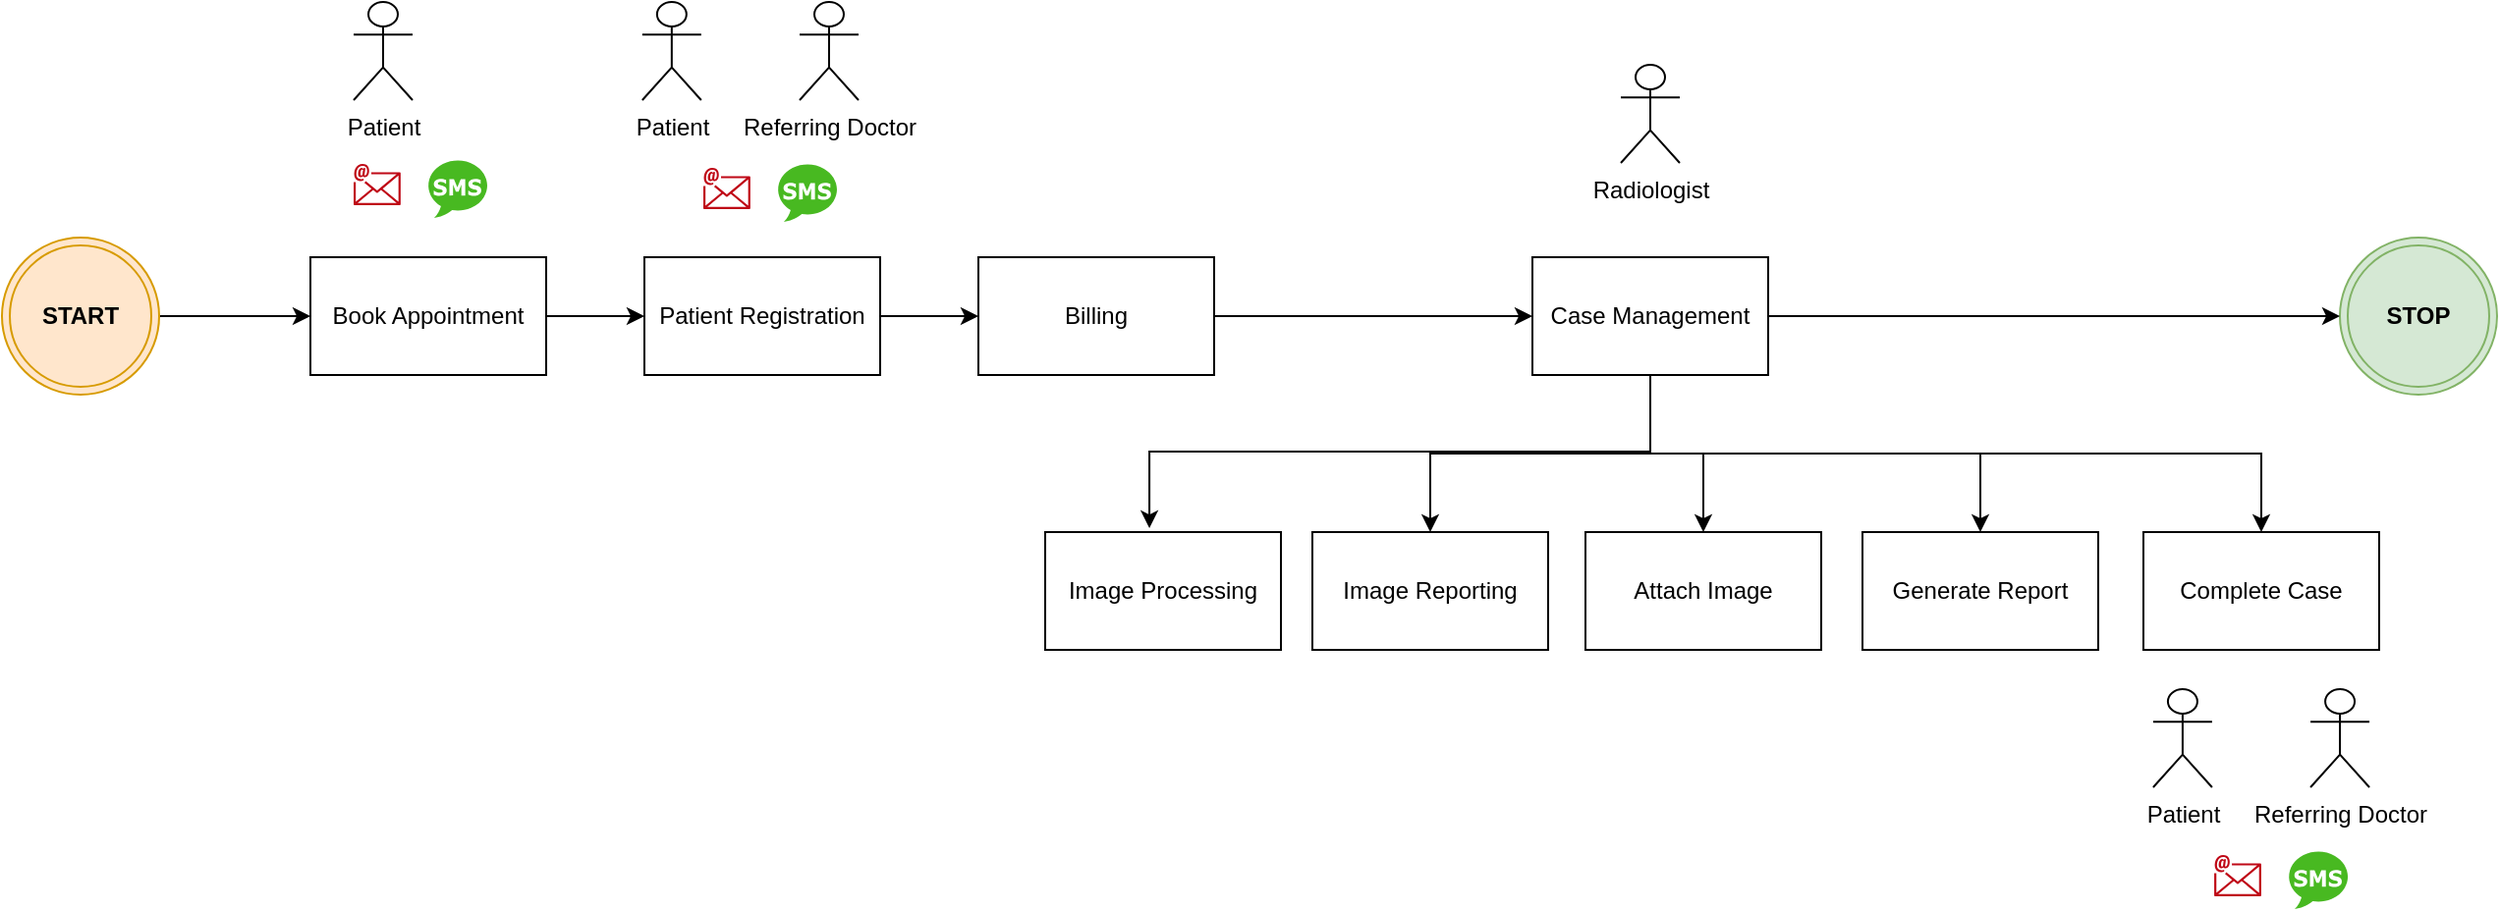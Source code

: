 <mxfile version="16.6.4" type="github">
  <diagram id="DTUDWaw7HAPkBmmaw32k" name="Page-1">
    <mxGraphModel dx="1896" dy="1005" grid="1" gridSize="10" guides="1" tooltips="1" connect="1" arrows="1" fold="1" page="1" pageScale="1" pageWidth="850" pageHeight="1100" math="0" shadow="0">
      <root>
        <mxCell id="0" />
        <mxCell id="1" parent="0" />
        <mxCell id="K_8VgHZnTsegJk7dObxU-1" value="Book Appointment" style="rounded=0;whiteSpace=wrap;html=1;" vertex="1" parent="1">
          <mxGeometry x="177" y="290" width="120" height="60" as="geometry" />
        </mxCell>
        <object label="Patient" Patient="" id="K_8VgHZnTsegJk7dObxU-2">
          <mxCell style="shape=umlActor;verticalLabelPosition=bottom;verticalAlign=top;html=1;outlineConnect=0;" vertex="1" parent="1">
            <mxGeometry x="199" y="160" width="30" height="50" as="geometry" />
          </mxCell>
        </object>
        <mxCell id="K_8VgHZnTsegJk7dObxU-7" value="Patient Registration" style="rounded=0;whiteSpace=wrap;html=1;" vertex="1" parent="1">
          <mxGeometry x="347" y="290" width="120" height="60" as="geometry" />
        </mxCell>
        <mxCell id="K_8VgHZnTsegJk7dObxU-8" value="Billing" style="rounded=0;whiteSpace=wrap;html=1;" vertex="1" parent="1">
          <mxGeometry x="517" y="290" width="120" height="60" as="geometry" />
        </mxCell>
        <mxCell id="K_8VgHZnTsegJk7dObxU-9" value="" style="sketch=0;outlineConnect=0;fontColor=#232F3E;gradientColor=none;fillColor=#BF0816;strokeColor=none;dashed=0;verticalLabelPosition=bottom;verticalAlign=top;align=center;html=1;fontSize=12;fontStyle=0;aspect=fixed;shape=mxgraph.aws4.email;" vertex="1" parent="1">
          <mxGeometry x="199" y="238" width="23.92" height="30" as="geometry" />
        </mxCell>
        <mxCell id="K_8VgHZnTsegJk7dObxU-10" value="" style="dashed=0;outlineConnect=0;html=1;align=center;labelPosition=center;verticalLabelPosition=bottom;verticalAlign=top;shape=mxgraph.weblogos.sms;fillColor=#48B921;strokeColor=none" vertex="1" parent="1">
          <mxGeometry x="237" y="240" width="30" height="30" as="geometry" />
        </mxCell>
        <object label="Referring Doctor" Patient="" id="K_8VgHZnTsegJk7dObxU-11">
          <mxCell style="shape=umlActor;verticalLabelPosition=bottom;verticalAlign=top;html=1;outlineConnect=0;" vertex="1" parent="1">
            <mxGeometry x="426" y="160" width="30" height="50" as="geometry" />
          </mxCell>
        </object>
        <mxCell id="K_8VgHZnTsegJk7dObxU-13" value="" style="sketch=0;outlineConnect=0;fontColor=#232F3E;gradientColor=none;fillColor=#BF0816;strokeColor=none;dashed=0;verticalLabelPosition=bottom;verticalAlign=top;align=center;html=1;fontSize=12;fontStyle=0;aspect=fixed;shape=mxgraph.aws4.email;" vertex="1" parent="1">
          <mxGeometry x="377" y="240" width="23.92" height="30" as="geometry" />
        </mxCell>
        <mxCell id="K_8VgHZnTsegJk7dObxU-14" value="" style="dashed=0;outlineConnect=0;html=1;align=center;labelPosition=center;verticalLabelPosition=bottom;verticalAlign=top;shape=mxgraph.weblogos.sms;fillColor=#48B921;strokeColor=none" vertex="1" parent="1">
          <mxGeometry x="415" y="242" width="30" height="30" as="geometry" />
        </mxCell>
        <object label="Patient" Patient="" id="K_8VgHZnTsegJk7dObxU-17">
          <mxCell style="shape=umlActor;verticalLabelPosition=bottom;verticalAlign=top;html=1;outlineConnect=0;" vertex="1" parent="1">
            <mxGeometry x="345.92" y="160" width="30" height="50" as="geometry" />
          </mxCell>
        </object>
        <mxCell id="K_8VgHZnTsegJk7dObxU-18" value="Case Management" style="rounded=0;whiteSpace=wrap;html=1;" vertex="1" parent="1">
          <mxGeometry x="799" y="290" width="120" height="60" as="geometry" />
        </mxCell>
        <mxCell id="K_8VgHZnTsegJk7dObxU-19" value="Image Processing" style="rounded=0;whiteSpace=wrap;html=1;" vertex="1" parent="1">
          <mxGeometry x="551" y="430" width="120" height="60" as="geometry" />
        </mxCell>
        <mxCell id="K_8VgHZnTsegJk7dObxU-22" value="" style="edgeStyle=segmentEdgeStyle;endArrow=classic;html=1;rounded=0;exitX=1;exitY=0.5;exitDx=0;exitDy=0;entryX=0;entryY=0.5;entryDx=0;entryDy=0;" edge="1" parent="1" source="K_8VgHZnTsegJk7dObxU-1" target="K_8VgHZnTsegJk7dObxU-7">
          <mxGeometry width="50" height="50" relative="1" as="geometry">
            <mxPoint x="317" y="410" as="sourcePoint" />
            <mxPoint x="367" y="360" as="targetPoint" />
          </mxGeometry>
        </mxCell>
        <mxCell id="K_8VgHZnTsegJk7dObxU-23" value="" style="edgeStyle=segmentEdgeStyle;endArrow=classic;html=1;rounded=0;exitX=1;exitY=0.5;exitDx=0;exitDy=0;entryX=0;entryY=0.5;entryDx=0;entryDy=0;" edge="1" parent="1" source="K_8VgHZnTsegJk7dObxU-7" target="K_8VgHZnTsegJk7dObxU-8">
          <mxGeometry width="50" height="50" relative="1" as="geometry">
            <mxPoint x="307" y="330" as="sourcePoint" />
            <mxPoint x="357" y="330" as="targetPoint" />
          </mxGeometry>
        </mxCell>
        <mxCell id="K_8VgHZnTsegJk7dObxU-24" value="" style="edgeStyle=segmentEdgeStyle;endArrow=classic;html=1;rounded=0;exitX=1;exitY=0.5;exitDx=0;exitDy=0;entryX=0;entryY=0.5;entryDx=0;entryDy=0;" edge="1" parent="1" source="K_8VgHZnTsegJk7dObxU-8" target="K_8VgHZnTsegJk7dObxU-18">
          <mxGeometry width="50" height="50" relative="1" as="geometry">
            <mxPoint x="317" y="340" as="sourcePoint" />
            <mxPoint x="367" y="340" as="targetPoint" />
          </mxGeometry>
        </mxCell>
        <mxCell id="K_8VgHZnTsegJk7dObxU-25" value="Image Reporting" style="rounded=0;whiteSpace=wrap;html=1;" vertex="1" parent="1">
          <mxGeometry x="687" y="430" width="120" height="60" as="geometry" />
        </mxCell>
        <mxCell id="K_8VgHZnTsegJk7dObxU-26" value="Attach Image" style="rounded=0;whiteSpace=wrap;html=1;" vertex="1" parent="1">
          <mxGeometry x="826" y="430" width="120" height="60" as="geometry" />
        </mxCell>
        <mxCell id="K_8VgHZnTsegJk7dObxU-29" value="" style="edgeStyle=elbowEdgeStyle;elbow=vertical;endArrow=classic;html=1;rounded=0;entryX=0.5;entryY=0;entryDx=0;entryDy=0;exitX=0.5;exitY=1;exitDx=0;exitDy=0;" edge="1" parent="1" source="K_8VgHZnTsegJk7dObxU-18" target="K_8VgHZnTsegJk7dObxU-26">
          <mxGeometry width="50" height="50" relative="1" as="geometry">
            <mxPoint x="667" y="410" as="sourcePoint" />
            <mxPoint x="707" y="360" as="targetPoint" />
          </mxGeometry>
        </mxCell>
        <mxCell id="K_8VgHZnTsegJk7dObxU-32" value="" style="edgeStyle=elbowEdgeStyle;elbow=vertical;endArrow=classic;html=1;rounded=0;entryX=0.442;entryY=-0.033;entryDx=0;entryDy=0;entryPerimeter=0;exitX=0.5;exitY=1;exitDx=0;exitDy=0;" edge="1" parent="1" source="K_8VgHZnTsegJk7dObxU-18" target="K_8VgHZnTsegJk7dObxU-19">
          <mxGeometry width="50" height="50" relative="1" as="geometry">
            <mxPoint x="657" y="410" as="sourcePoint" />
            <mxPoint x="707" y="360" as="targetPoint" />
          </mxGeometry>
        </mxCell>
        <mxCell id="K_8VgHZnTsegJk7dObxU-34" value="Generate Report" style="rounded=0;whiteSpace=wrap;html=1;" vertex="1" parent="1">
          <mxGeometry x="967" y="430" width="120" height="60" as="geometry" />
        </mxCell>
        <mxCell id="K_8VgHZnTsegJk7dObxU-35" value="" style="edgeStyle=elbowEdgeStyle;elbow=vertical;endArrow=classic;html=1;rounded=0;entryX=0.5;entryY=0;entryDx=0;entryDy=0;exitX=0.5;exitY=1;exitDx=0;exitDy=0;" edge="1" parent="1" source="K_8VgHZnTsegJk7dObxU-18" target="K_8VgHZnTsegJk7dObxU-34">
          <mxGeometry width="50" height="50" relative="1" as="geometry">
            <mxPoint x="657" y="400" as="sourcePoint" />
            <mxPoint x="707" y="350" as="targetPoint" />
          </mxGeometry>
        </mxCell>
        <mxCell id="K_8VgHZnTsegJk7dObxU-49" style="edgeStyle=orthogonalEdgeStyle;rounded=0;orthogonalLoop=1;jettySize=auto;html=1;exitX=1;exitY=0.5;exitDx=0;exitDy=0;" edge="1" parent="1" source="K_8VgHZnTsegJk7dObxU-36" target="K_8VgHZnTsegJk7dObxU-1">
          <mxGeometry relative="1" as="geometry" />
        </mxCell>
        <mxCell id="K_8VgHZnTsegJk7dObxU-36" value="&lt;b&gt;START&lt;/b&gt;" style="ellipse;shape=doubleEllipse;whiteSpace=wrap;html=1;aspect=fixed;fillColor=#ffe6cc;strokeColor=#d79b00;" vertex="1" parent="1">
          <mxGeometry x="20" y="280" width="80" height="80" as="geometry" />
        </mxCell>
        <mxCell id="K_8VgHZnTsegJk7dObxU-37" value="&lt;b&gt;STOP&lt;/b&gt;" style="ellipse;shape=doubleEllipse;whiteSpace=wrap;html=1;aspect=fixed;fillColor=#d5e8d4;strokeColor=#82b366;" vertex="1" parent="1">
          <mxGeometry x="1210" y="280" width="80" height="80" as="geometry" />
        </mxCell>
        <mxCell id="K_8VgHZnTsegJk7dObxU-38" value="Complete Case" style="rounded=0;whiteSpace=wrap;html=1;" vertex="1" parent="1">
          <mxGeometry x="1110" y="430" width="120" height="60" as="geometry" />
        </mxCell>
        <object label="Referring Doctor" Patient="" id="K_8VgHZnTsegJk7dObxU-43">
          <mxCell style="shape=umlActor;verticalLabelPosition=bottom;verticalAlign=top;html=1;outlineConnect=0;" vertex="1" parent="1">
            <mxGeometry x="1195.04" y="510" width="30" height="50" as="geometry" />
          </mxCell>
        </object>
        <mxCell id="K_8VgHZnTsegJk7dObxU-44" value="" style="sketch=0;outlineConnect=0;fontColor=#232F3E;gradientColor=none;fillColor=#BF0816;strokeColor=none;dashed=0;verticalLabelPosition=bottom;verticalAlign=top;align=center;html=1;fontSize=12;fontStyle=0;aspect=fixed;shape=mxgraph.aws4.email;" vertex="1" parent="1">
          <mxGeometry x="1146.04" y="590" width="23.92" height="30" as="geometry" />
        </mxCell>
        <mxCell id="K_8VgHZnTsegJk7dObxU-45" value="" style="dashed=0;outlineConnect=0;html=1;align=center;labelPosition=center;verticalLabelPosition=bottom;verticalAlign=top;shape=mxgraph.weblogos.sms;fillColor=#48B921;strokeColor=none" vertex="1" parent="1">
          <mxGeometry x="1184.04" y="592" width="30" height="30" as="geometry" />
        </mxCell>
        <object label="Patient" Patient="" id="K_8VgHZnTsegJk7dObxU-46">
          <mxCell style="shape=umlActor;verticalLabelPosition=bottom;verticalAlign=top;html=1;outlineConnect=0;" vertex="1" parent="1">
            <mxGeometry x="1114.96" y="510" width="30" height="50" as="geometry" />
          </mxCell>
        </object>
        <mxCell id="K_8VgHZnTsegJk7dObxU-47" value="" style="edgeStyle=segmentEdgeStyle;endArrow=classic;html=1;rounded=0;exitX=0.5;exitY=1;exitDx=0;exitDy=0;" edge="1" parent="1" source="K_8VgHZnTsegJk7dObxU-18" target="K_8VgHZnTsegJk7dObxU-38">
          <mxGeometry width="50" height="50" relative="1" as="geometry">
            <mxPoint x="477" y="330" as="sourcePoint" />
            <mxPoint x="527" y="330" as="targetPoint" />
            <Array as="points">
              <mxPoint x="859" y="390" />
              <mxPoint x="1170" y="390" />
            </Array>
          </mxGeometry>
        </mxCell>
        <mxCell id="K_8VgHZnTsegJk7dObxU-50" style="edgeStyle=orthogonalEdgeStyle;rounded=0;orthogonalLoop=1;jettySize=auto;html=1;exitX=1;exitY=0.5;exitDx=0;exitDy=0;entryX=0;entryY=0.5;entryDx=0;entryDy=0;" edge="1" parent="1" source="K_8VgHZnTsegJk7dObxU-18" target="K_8VgHZnTsegJk7dObxU-37">
          <mxGeometry relative="1" as="geometry">
            <mxPoint x="110" y="330" as="sourcePoint" />
            <mxPoint x="187" y="330" as="targetPoint" />
          </mxGeometry>
        </mxCell>
        <mxCell id="K_8VgHZnTsegJk7dObxU-51" value="" style="edgeStyle=elbowEdgeStyle;elbow=vertical;endArrow=classic;html=1;rounded=0;entryX=0.5;entryY=0;entryDx=0;entryDy=0;exitX=0.5;exitY=1;exitDx=0;exitDy=0;" edge="1" parent="1" source="K_8VgHZnTsegJk7dObxU-18" target="K_8VgHZnTsegJk7dObxU-25">
          <mxGeometry width="50" height="50" relative="1" as="geometry">
            <mxPoint x="869" y="360" as="sourcePoint" />
            <mxPoint x="614.04" y="438.02" as="targetPoint" />
          </mxGeometry>
        </mxCell>
        <object label="Radiologist" Patient="" id="K_8VgHZnTsegJk7dObxU-52">
          <mxCell style="shape=umlActor;verticalLabelPosition=bottom;verticalAlign=top;html=1;outlineConnect=0;" vertex="1" parent="1">
            <mxGeometry x="844" y="192" width="30" height="50" as="geometry" />
          </mxCell>
        </object>
      </root>
    </mxGraphModel>
  </diagram>
</mxfile>
